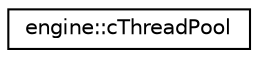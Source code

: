 digraph G
{
  edge [fontname="Helvetica",fontsize="10",labelfontname="Helvetica",labelfontsize="10"];
  node [fontname="Helvetica",fontsize="10",shape=record];
  rankdir="LR";
  Node1 [label="engine::cThreadPool",height=0.2,width=0.4,color="black", fillcolor="white", style="filled",URL="$classengine_1_1cThreadPool.html"];
}
